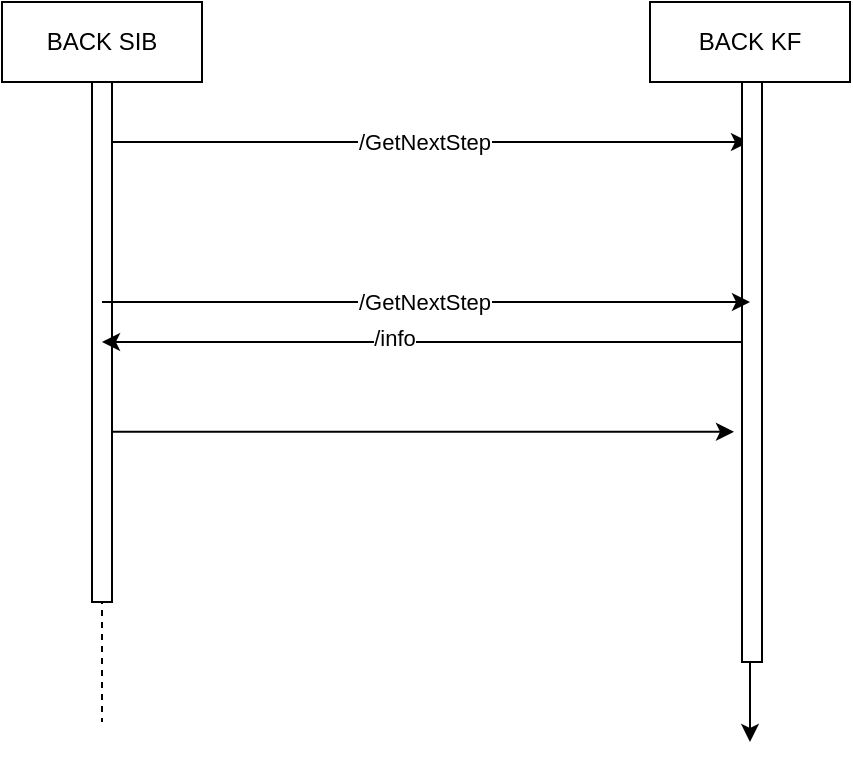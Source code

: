 <mxfile>
    <diagram id="fRsGXx_FJIlEfKVIVhSV" name="Page-1">
        <mxGraphModel dx="1149" dy="425" grid="1" gridSize="10" guides="1" tooltips="1" connect="1" arrows="1" fold="1" page="1" pageScale="1" pageWidth="827" pageHeight="1169" math="0" shadow="0">
            <root>
                <mxCell id="0"/>
                <mxCell id="1" parent="0"/>
                <mxCell id="5" style="edgeStyle=none;html=1;" edge="1" parent="1" source="2" target="7">
                    <mxGeometry relative="1" as="geometry">
                        <mxPoint x="340" y="170" as="targetPoint"/>
                        <Array as="points">
                            <mxPoint x="240" y="70"/>
                        </Array>
                    </mxGeometry>
                </mxCell>
                <mxCell id="6" value="/GetNextStep" style="edgeLabel;html=1;align=center;verticalAlign=middle;resizable=0;points=[];" vertex="1" connectable="0" parent="5">
                    <mxGeometry x="0.332" y="3" relative="1" as="geometry">
                        <mxPoint x="-55" y="3" as="offset"/>
                    </mxGeometry>
                </mxCell>
                <mxCell id="2" value="BACK SIB" style="shape=umlLifeline;perimeter=lifelinePerimeter;whiteSpace=wrap;html=1;container=1;collapsible=0;recursiveResize=0;outlineConnect=0;" vertex="1" parent="1">
                    <mxGeometry x="90" width="100" height="360" as="geometry"/>
                </mxCell>
                <mxCell id="12" value="" style="html=1;points=[];perimeter=orthogonalPerimeter;" vertex="1" parent="2">
                    <mxGeometry x="45" y="40" width="10" height="260" as="geometry"/>
                </mxCell>
                <mxCell id="8" style="edgeStyle=none;html=1;" edge="1" parent="1" source="7">
                    <mxGeometry relative="1" as="geometry">
                        <mxPoint x="464" y="370" as="targetPoint"/>
                    </mxGeometry>
                </mxCell>
                <mxCell id="7" value="BACK KF" style="shape=umlLifeline;perimeter=lifelinePerimeter;whiteSpace=wrap;html=1;container=1;collapsible=0;recursiveResize=0;outlineConnect=0;" vertex="1" parent="1">
                    <mxGeometry x="414" width="100" height="330" as="geometry"/>
                </mxCell>
                <mxCell id="10" value="" style="html=1;points=[];perimeter=orthogonalPerimeter;" vertex="1" parent="7">
                    <mxGeometry x="46" y="40" width="10" height="290" as="geometry"/>
                </mxCell>
                <mxCell id="13" style="edgeStyle=none;html=1;" edge="1" parent="1">
                    <mxGeometry relative="1" as="geometry">
                        <mxPoint x="464" y="150" as="targetPoint"/>
                        <mxPoint x="140" y="150" as="sourcePoint"/>
                        <Array as="points">
                            <mxPoint x="240.5" y="150"/>
                        </Array>
                    </mxGeometry>
                </mxCell>
                <mxCell id="14" value="/GetNextStep" style="edgeLabel;html=1;align=center;verticalAlign=middle;resizable=0;points=[];" vertex="1" connectable="0" parent="13">
                    <mxGeometry x="0.332" y="3" relative="1" as="geometry">
                        <mxPoint x="-55" y="3" as="offset"/>
                    </mxGeometry>
                </mxCell>
                <mxCell id="18" style="edgeStyle=none;html=1;" edge="1" parent="1" source="10" target="2">
                    <mxGeometry relative="1" as="geometry">
                        <Array as="points">
                            <mxPoint x="370" y="170"/>
                        </Array>
                    </mxGeometry>
                </mxCell>
                <mxCell id="19" value="/info" style="edgeLabel;html=1;align=center;verticalAlign=middle;resizable=0;points=[];" vertex="1" connectable="0" parent="18">
                    <mxGeometry x="0.092" y="-2" relative="1" as="geometry">
                        <mxPoint as="offset"/>
                    </mxGeometry>
                </mxCell>
                <mxCell id="21" style="edgeStyle=none;html=1;entryX=-0.4;entryY=0.603;entryDx=0;entryDy=0;entryPerimeter=0;" edge="1" parent="1" source="12" target="10">
                    <mxGeometry relative="1" as="geometry"/>
                </mxCell>
            </root>
        </mxGraphModel>
    </diagram>
</mxfile>